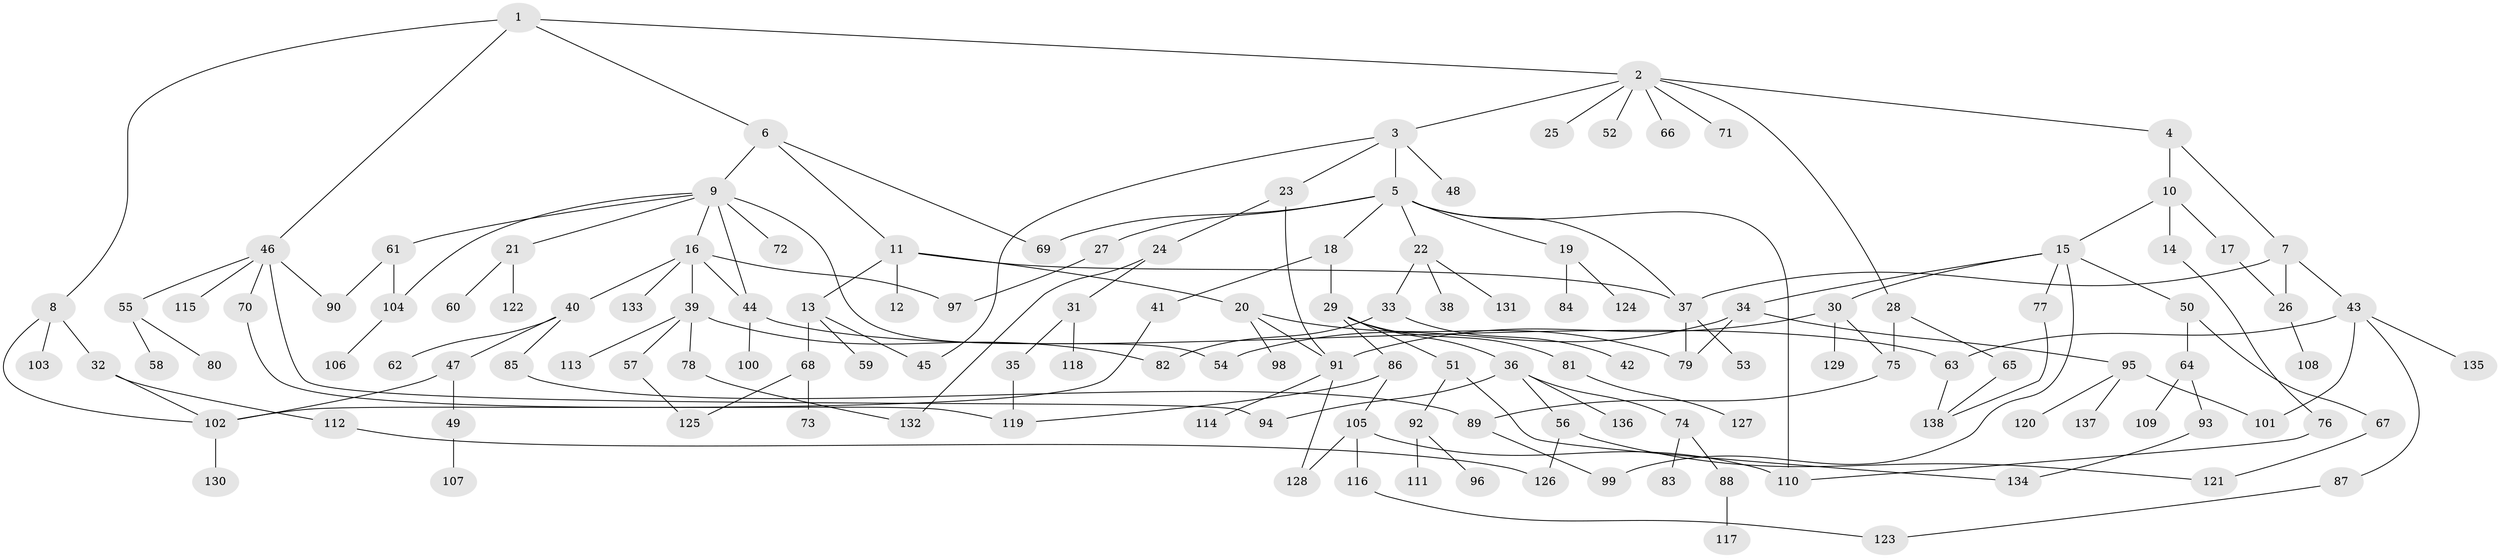 // coarse degree distribution, {14: 0.028985507246376812, 7: 0.014492753623188406, 3: 0.15942028985507245, 10: 0.043478260869565216, 8: 0.014492753623188406, 9: 0.014492753623188406, 2: 0.2463768115942029, 1: 0.4057971014492754, 4: 0.028985507246376812, 5: 0.043478260869565216}
// Generated by graph-tools (version 1.1) at 2025/17/03/04/25 18:17:12]
// undirected, 138 vertices, 174 edges
graph export_dot {
graph [start="1"]
  node [color=gray90,style=filled];
  1;
  2;
  3;
  4;
  5;
  6;
  7;
  8;
  9;
  10;
  11;
  12;
  13;
  14;
  15;
  16;
  17;
  18;
  19;
  20;
  21;
  22;
  23;
  24;
  25;
  26;
  27;
  28;
  29;
  30;
  31;
  32;
  33;
  34;
  35;
  36;
  37;
  38;
  39;
  40;
  41;
  42;
  43;
  44;
  45;
  46;
  47;
  48;
  49;
  50;
  51;
  52;
  53;
  54;
  55;
  56;
  57;
  58;
  59;
  60;
  61;
  62;
  63;
  64;
  65;
  66;
  67;
  68;
  69;
  70;
  71;
  72;
  73;
  74;
  75;
  76;
  77;
  78;
  79;
  80;
  81;
  82;
  83;
  84;
  85;
  86;
  87;
  88;
  89;
  90;
  91;
  92;
  93;
  94;
  95;
  96;
  97;
  98;
  99;
  100;
  101;
  102;
  103;
  104;
  105;
  106;
  107;
  108;
  109;
  110;
  111;
  112;
  113;
  114;
  115;
  116;
  117;
  118;
  119;
  120;
  121;
  122;
  123;
  124;
  125;
  126;
  127;
  128;
  129;
  130;
  131;
  132;
  133;
  134;
  135;
  136;
  137;
  138;
  1 -- 2;
  1 -- 6;
  1 -- 8;
  1 -- 46;
  2 -- 3;
  2 -- 4;
  2 -- 25;
  2 -- 28;
  2 -- 52;
  2 -- 66;
  2 -- 71;
  3 -- 5;
  3 -- 23;
  3 -- 48;
  3 -- 45;
  4 -- 7;
  4 -- 10;
  5 -- 18;
  5 -- 19;
  5 -- 22;
  5 -- 27;
  5 -- 37;
  5 -- 69;
  5 -- 110;
  6 -- 9;
  6 -- 11;
  6 -- 69;
  7 -- 26;
  7 -- 43;
  7 -- 37;
  8 -- 32;
  8 -- 102;
  8 -- 103;
  9 -- 16;
  9 -- 21;
  9 -- 54;
  9 -- 61;
  9 -- 72;
  9 -- 104;
  9 -- 44;
  10 -- 14;
  10 -- 15;
  10 -- 17;
  11 -- 12;
  11 -- 13;
  11 -- 20;
  11 -- 37;
  13 -- 45;
  13 -- 59;
  13 -- 68;
  14 -- 76;
  15 -- 30;
  15 -- 34;
  15 -- 50;
  15 -- 77;
  15 -- 99;
  16 -- 39;
  16 -- 40;
  16 -- 44;
  16 -- 133;
  16 -- 97;
  17 -- 26;
  18 -- 29;
  18 -- 41;
  19 -- 84;
  19 -- 124;
  20 -- 98;
  20 -- 79;
  20 -- 91;
  21 -- 60;
  21 -- 122;
  22 -- 33;
  22 -- 38;
  22 -- 131;
  23 -- 24;
  23 -- 91;
  24 -- 31;
  24 -- 132;
  26 -- 108;
  27 -- 97;
  28 -- 65;
  28 -- 75;
  29 -- 36;
  29 -- 51;
  29 -- 81;
  29 -- 86;
  30 -- 91;
  30 -- 129;
  30 -- 75;
  31 -- 35;
  31 -- 118;
  32 -- 112;
  32 -- 102;
  33 -- 42;
  33 -- 82;
  34 -- 95;
  34 -- 79;
  34 -- 54;
  35 -- 119;
  36 -- 56;
  36 -- 74;
  36 -- 94;
  36 -- 136;
  37 -- 53;
  37 -- 79;
  39 -- 57;
  39 -- 78;
  39 -- 113;
  39 -- 82;
  40 -- 47;
  40 -- 62;
  40 -- 85;
  41 -- 102;
  43 -- 87;
  43 -- 101;
  43 -- 135;
  43 -- 63;
  44 -- 63;
  44 -- 100;
  46 -- 55;
  46 -- 70;
  46 -- 90;
  46 -- 115;
  46 -- 94;
  47 -- 49;
  47 -- 102;
  49 -- 107;
  50 -- 64;
  50 -- 67;
  51 -- 92;
  51 -- 134;
  55 -- 58;
  55 -- 80;
  56 -- 126;
  56 -- 121;
  57 -- 125;
  61 -- 104;
  61 -- 90;
  63 -- 138;
  64 -- 93;
  64 -- 109;
  65 -- 138;
  67 -- 121;
  68 -- 73;
  68 -- 125;
  70 -- 119;
  74 -- 83;
  74 -- 88;
  75 -- 89;
  76 -- 110;
  77 -- 138;
  78 -- 132;
  81 -- 127;
  85 -- 89;
  86 -- 105;
  86 -- 119;
  87 -- 123;
  88 -- 117;
  89 -- 99;
  91 -- 114;
  91 -- 128;
  92 -- 96;
  92 -- 111;
  93 -- 134;
  95 -- 120;
  95 -- 137;
  95 -- 101;
  102 -- 130;
  104 -- 106;
  105 -- 110;
  105 -- 116;
  105 -- 128;
  112 -- 126;
  116 -- 123;
}
